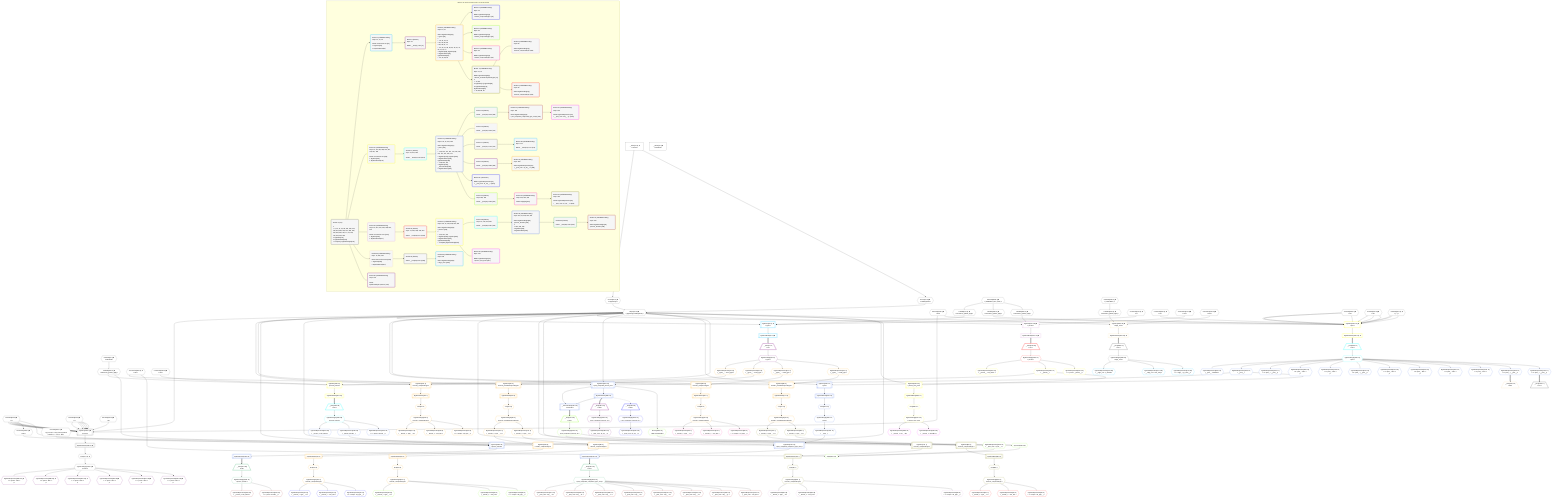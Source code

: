 %%{init: {'themeVariables': { 'fontSize': '12px'}}}%%
graph TD
    classDef path fill:#eee,stroke:#000,color:#000
    classDef plan fill:#fff,stroke-width:1px,color:#000
    classDef itemplan fill:#fff,stroke-width:2px,color:#000
    classDef unbatchedplan fill:#dff,stroke-width:1px,color:#000
    classDef sideeffectplan fill:#fcc,stroke-width:2px,color:#000
    classDef bucket fill:#f6f6f6,color:#000,stroke-width:2px,text-align:left


    %% plan dependencies
    PgSelect275[["PgSelect[275∈0] ➊<br />ᐸpersonᐳ"]]:::plan
    Object12{{"Object[12∈0] ➊<br />ᐸ{pgSettings,withPgClient}ᐳ"}}:::plan
    Constant320{{"Constant[320∈0] ➊<br />ᐸ1ᐳ"}}:::plan
    Constant323{{"Constant[323∈0] ➊<br />ᐸ7ᐳ"}}:::plan
    Constant318{{"Constant[318∈0] ➊<br />ᐸ8ᐳ"}}:::plan
    Constant125{{"Constant[125∈0] ➊<br />ᐸnullᐳ"}}:::plan
    Object12 & Constant320 & Constant320 & Constant323 & Constant320 & Constant318 & Constant323 & Constant320 & Constant323 & Constant320 & Constant323 & Constant320 & Constant125 & Constant323 & Constant320 & Constant323 --> PgSelect275
    Access10{{"Access[10∈0] ➊<br />ᐸ2.pgSettingsᐳ"}}:::plan
    Access11{{"Access[11∈0] ➊<br />ᐸ2.withPgClientᐳ"}}:::plan
    Access10 & Access11 --> Object12
    __Value2["__Value[2∈0] ➊<br />ᐸcontextᐳ"]:::plan
    __Value2 --> Access10
    __Value2 --> Access11
    Lambda14{{"Lambda[14∈0] ➊<br />ᐸextractList_grafast_applyᐳ"}}:::plan
    Constant325{{"Constant[325∈0] ➊<br />ᐸ[ 'PRIMARY_KEY_ASC' ]ᐳ"}}:::plan
    Constant325 --> Lambda14
    Lambda100{{"Lambda[100∈0] ➊<br />ᐸextractList_grafast_applyᐳ"}}:::plan
    Constant325 --> Lambda100
    Lambda215{{"Lambda[215∈0] ➊<br />ᐸextractList_grafast_applyᐳ"}}:::plan
    Constant325 --> Lambda215
    Lambda229{{"Lambda[229∈0] ➊<br />ᐸextractList_grafast_applyᐳ"}}:::plan
    Constant6{{"Constant[6∈0] ➊<br />ᐸundefinedᐳ"}}:::plan
    Constant6 --> Lambda229
    Connection243{{"Connection[243∈0] ➊<br />ᐸ239ᐳ"}}:::plan
    Constant320 --> Connection243
    Lambda265{{"Lambda[265∈0] ➊<br />ᐸextractList_grafast_applyᐳ"}}:::plan
    Constant326{{"Constant[326∈0] ➊<br />ᐸ[ 'NATURAL' ]ᐳ"}}:::plan
    Constant326 --> Lambda265
    First277{{"First[277∈0] ➊"}}:::plan
    PgSelectRows278[["PgSelectRows[278∈0] ➊"]]:::plan
    PgSelectRows278 --> First277
    PgSelect275 --> PgSelectRows278
    PgSelectSingle279{{"PgSelectSingle[279∈0] ➊<br />ᐸpersonᐳ"}}:::plan
    First277 --> PgSelectSingle279
    __Value4["__Value[4∈0] ➊<br />ᐸrootValueᐳ"]:::plan
    Connection13{{"Connection[13∈0] ➊<br />ᐸ9ᐳ"}}:::plan
    Connection99{{"Connection[99∈0] ➊<br />ᐸ97ᐳ"}}:::plan
    Connection183{{"Connection[183∈0] ➊<br />ᐸ181ᐳ"}}:::plan
    Connection214{{"Connection[214∈0] ➊<br />ᐸ212ᐳ"}}:::plan
    Connection228{{"Connection[228∈0] ➊<br />ᐸ224ᐳ"}}:::plan
    Connection264{{"Connection[264∈0] ➊<br />ᐸ262ᐳ"}}:::plan
    Constant309{{"Constant[309∈0] ➊<br />ᐸ15ᐳ"}}:::plan
    Constant310{{"Constant[310∈0] ➊<br />ᐸ20ᐳ"}}:::plan
    Constant311{{"Constant[311∈0] ➊<br />ᐸ'[...]'ᐳ"}}:::plan
    Constant327{{"Constant[327∈0] ➊<br />ᐸ§{ a: 419, b: 'easy cheesy baked potatoes', c: 'red', e: 'BAᐳ"}}:::plan
    PgSelect15[["PgSelect[15∈1] ➊<br />ᐸtypesᐳ"]]:::plan
    Object12 & Lambda14 & Connection13 --> PgSelect15
    PgSelectRows16[["PgSelectRows[16∈1] ➊"]]:::plan
    PgSelect15 --> PgSelectRows16
    __Item17[/"__Item[17∈2]<br />ᐸ16ᐳ"\]:::itemplan
    PgSelectRows16 ==> __Item17
    PgSelectSingle18{{"PgSelectSingle[18∈2]<br />ᐸtypesᐳ"}}:::plan
    __Item17 --> PgSelectSingle18
    PgSelect20[["PgSelect[20∈3]<br />ᐸfrmcdc_compoundTypeᐳ"]]:::plan
    PgClassExpression19{{"PgClassExpression[19∈3]<br />ᐸ__types__....ound_type”ᐳ"}}:::plan
    Object12 & PgClassExpression19 --> PgSelect20
    PgSelect32[["PgSelect[32∈3]<br />ᐸfrmcdc_nestedCompoundTypeᐳ"]]:::plan
    PgClassExpression31{{"PgClassExpression[31∈3]<br />ᐸ__types__....ound_type”ᐳ"}}:::plan
    Object12 & PgClassExpression31 --> PgSelect32
    PgSelect38[["PgSelect[38∈3]<br />ᐸfrmcdc_compoundTypeᐳ"]]:::plan
    PgClassExpression37{{"PgClassExpression[37∈3]<br />ᐸ__frmcdc_n...type__.”a”ᐳ"}}:::plan
    Object12 & PgClassExpression37 --> PgSelect38
    PgSelect48[["PgSelect[48∈3]<br />ᐸfrmcdc_compoundTypeᐳ"]]:::plan
    PgClassExpression47{{"PgClassExpression[47∈3]<br />ᐸ__frmcdc_n...type__.”b”ᐳ"}}:::plan
    Object12 & PgClassExpression47 --> PgSelect48
    PgSelect58[["PgSelect[58∈3]<br />ᐸfrmcdc_compoundTypeᐳ"]]:::plan
    PgClassExpression57{{"PgClassExpression[57∈3]<br />ᐸ__types__....ound_type”ᐳ"}}:::plan
    Object12 & PgClassExpression57 --> PgSelect58
    PgSelect68[["PgSelect[68∈3]<br />ᐸfrmcdc_nestedCompoundTypeᐳ"]]:::plan
    PgClassExpression67{{"PgClassExpression[67∈3]<br />ᐸ__types__....ound_type”ᐳ"}}:::plan
    Object12 & PgClassExpression67 --> PgSelect68
    PgSelectSingle18 --> PgClassExpression19
    First24{{"First[24∈3]"}}:::plan
    PgSelectRows25[["PgSelectRows[25∈3]"]]:::plan
    PgSelectRows25 --> First24
    PgSelect20 --> PgSelectRows25
    PgSelectSingle26{{"PgSelectSingle[26∈3]<br />ᐸfrmcdc_compoundTypeᐳ"}}:::plan
    First24 --> PgSelectSingle26
    PgClassExpression27{{"PgClassExpression[27∈3]<br />ᐸ__frmcdc_c...type__.”a”ᐳ"}}:::plan
    PgSelectSingle26 --> PgClassExpression27
    PgClassExpression28{{"PgClassExpression[28∈3]<br />ᐸ__frmcdc_c....”foo_bar”ᐳ"}}:::plan
    PgSelectSingle26 --> PgClassExpression28
    PgClassExpression30{{"PgClassExpression[30∈3]<br />ᐸ”c”.”compo...nd_type__)ᐳ"}}:::plan
    PgSelectSingle26 --> PgClassExpression30
    PgSelectSingle18 --> PgClassExpression31
    First34{{"First[34∈3]"}}:::plan
    PgSelectRows35[["PgSelectRows[35∈3]"]]:::plan
    PgSelectRows35 --> First34
    PgSelect32 --> PgSelectRows35
    PgSelectSingle36{{"PgSelectSingle[36∈3]<br />ᐸfrmcdc_nestedCompoundTypeᐳ"}}:::plan
    First34 --> PgSelectSingle36
    PgSelectSingle36 --> PgClassExpression37
    First40{{"First[40∈3]"}}:::plan
    PgSelectRows41[["PgSelectRows[41∈3]"]]:::plan
    PgSelectRows41 --> First40
    PgSelect38 --> PgSelectRows41
    PgSelectSingle42{{"PgSelectSingle[42∈3]<br />ᐸfrmcdc_compoundTypeᐳ"}}:::plan
    First40 --> PgSelectSingle42
    PgSelectSingle36 --> PgClassExpression47
    First50{{"First[50∈3]"}}:::plan
    PgSelectRows51[["PgSelectRows[51∈3]"]]:::plan
    PgSelectRows51 --> First50
    PgSelect48 --> PgSelectRows51
    PgSelectSingle52{{"PgSelectSingle[52∈3]<br />ᐸfrmcdc_compoundTypeᐳ"}}:::plan
    First50 --> PgSelectSingle52
    PgSelectSingle18 --> PgClassExpression57
    First60{{"First[60∈3]"}}:::plan
    PgSelectRows61[["PgSelectRows[61∈3]"]]:::plan
    PgSelectRows61 --> First60
    PgSelect58 --> PgSelectRows61
    PgSelectSingle62{{"PgSelectSingle[62∈3]<br />ᐸfrmcdc_compoundTypeᐳ"}}:::plan
    First60 --> PgSelectSingle62
    PgSelectSingle18 --> PgClassExpression67
    First70{{"First[70∈3]"}}:::plan
    PgSelectRows71[["PgSelectRows[71∈3]"]]:::plan
    PgSelectRows71 --> First70
    PgSelect68 --> PgSelectRows71
    PgSelectSingle72{{"PgSelectSingle[72∈3]<br />ᐸfrmcdc_nestedCompoundTypeᐳ"}}:::plan
    First70 --> PgSelectSingle72
    PgClassExpression43{{"PgClassExpression[43∈4]<br />ᐸ__frmcdc_c...type__.”a”ᐳ"}}:::plan
    PgSelectSingle42 --> PgClassExpression43
    PgClassExpression44{{"PgClassExpression[44∈4]<br />ᐸ__frmcdc_c....”foo_bar”ᐳ"}}:::plan
    PgSelectSingle42 --> PgClassExpression44
    PgClassExpression46{{"PgClassExpression[46∈4]<br />ᐸ”c”.”compo...nd_type__)ᐳ"}}:::plan
    PgSelectSingle42 --> PgClassExpression46
    PgClassExpression53{{"PgClassExpression[53∈5]<br />ᐸ__frmcdc_c...type__.”a”ᐳ"}}:::plan
    PgSelectSingle52 --> PgClassExpression53
    PgClassExpression54{{"PgClassExpression[54∈5]<br />ᐸ__frmcdc_c....”foo_bar”ᐳ"}}:::plan
    PgSelectSingle52 --> PgClassExpression54
    PgClassExpression56{{"PgClassExpression[56∈5]<br />ᐸ”c”.”compo...nd_type__)ᐳ"}}:::plan
    PgSelectSingle52 --> PgClassExpression56
    PgClassExpression63{{"PgClassExpression[63∈6]<br />ᐸ__frmcdc_c...type__.”a”ᐳ"}}:::plan
    PgSelectSingle62 --> PgClassExpression63
    PgClassExpression64{{"PgClassExpression[64∈6]<br />ᐸ__frmcdc_c....”foo_bar”ᐳ"}}:::plan
    PgSelectSingle62 --> PgClassExpression64
    PgClassExpression66{{"PgClassExpression[66∈6]<br />ᐸ”c”.”compo...nd_type__)ᐳ"}}:::plan
    PgSelectSingle62 --> PgClassExpression66
    PgSelect74[["PgSelect[74∈7]<br />ᐸfrmcdc_compoundTypeᐳ"]]:::plan
    PgClassExpression73{{"PgClassExpression[73∈7]<br />ᐸ__frmcdc_n...type__.”a”ᐳ"}}:::plan
    Object12 & PgClassExpression73 --> PgSelect74
    PgSelect86[["PgSelect[86∈7]<br />ᐸfrmcdc_compoundTypeᐳ"]]:::plan
    PgClassExpression85{{"PgClassExpression[85∈7]<br />ᐸ__frmcdc_n...type__.”b”ᐳ"}}:::plan
    Object12 & PgClassExpression85 --> PgSelect86
    PgSelectSingle72 --> PgClassExpression73
    First78{{"First[78∈7]"}}:::plan
    PgSelectRows79[["PgSelectRows[79∈7]"]]:::plan
    PgSelectRows79 --> First78
    PgSelect74 --> PgSelectRows79
    PgSelectSingle80{{"PgSelectSingle[80∈7]<br />ᐸfrmcdc_compoundTypeᐳ"}}:::plan
    First78 --> PgSelectSingle80
    PgSelectSingle72 --> PgClassExpression85
    First88{{"First[88∈7]"}}:::plan
    PgSelectRows89[["PgSelectRows[89∈7]"]]:::plan
    PgSelectRows89 --> First88
    PgSelect86 --> PgSelectRows89
    PgSelectSingle90{{"PgSelectSingle[90∈7]<br />ᐸfrmcdc_compoundTypeᐳ"}}:::plan
    First88 --> PgSelectSingle90
    PgClassExpression81{{"PgClassExpression[81∈8]<br />ᐸ__frmcdc_c...type__.”a”ᐳ"}}:::plan
    PgSelectSingle80 --> PgClassExpression81
    PgClassExpression82{{"PgClassExpression[82∈8]<br />ᐸ__frmcdc_c....”foo_bar”ᐳ"}}:::plan
    PgSelectSingle80 --> PgClassExpression82
    PgClassExpression84{{"PgClassExpression[84∈8]<br />ᐸ”c”.”compo...nd_type__)ᐳ"}}:::plan
    PgSelectSingle80 --> PgClassExpression84
    PgClassExpression91{{"PgClassExpression[91∈9]<br />ᐸ__frmcdc_c...type__.”a”ᐳ"}}:::plan
    PgSelectSingle90 --> PgClassExpression91
    PgClassExpression92{{"PgClassExpression[92∈9]<br />ᐸ__frmcdc_c....”foo_bar”ᐳ"}}:::plan
    PgSelectSingle90 --> PgClassExpression92
    PgClassExpression94{{"PgClassExpression[94∈9]<br />ᐸ”c”.”compo...nd_type__)ᐳ"}}:::plan
    PgSelectSingle90 --> PgClassExpression94
    PgSelect101[["PgSelect[101∈10] ➊<br />ᐸpostᐳ"]]:::plan
    Object12 & Lambda100 & Connection99 & Constant309 & Constant310 & Constant311 & Constant309 & Constant310 & Constant311 & Constant309 & Constant125 & Constant310 & Constant311 --> PgSelect101
    PgSelectRows102[["PgSelectRows[102∈10] ➊"]]:::plan
    PgSelect101 --> PgSelectRows102
    __Item103[/"__Item[103∈11]<br />ᐸ102ᐳ"\]:::itemplan
    PgSelectRows102 ==> __Item103
    PgSelectSingle104{{"PgSelectSingle[104∈11]<br />ᐸpostᐳ"}}:::plan
    __Item103 --> PgSelectSingle104
    PgSelect152[["PgSelect[152∈12]<br />ᐸpost_computed_compound_type_arrayᐳ"]]:::plan
    PgClassExpression151{{"PgClassExpression[151∈12]<br />ᐸ__post__ᐳ"}}:::plan
    Object12 & PgClassExpression151 & Constant327 --> PgSelect152
    PgSelect184[["PgSelect[184∈12]<br />ᐸpost_computed_interval_setᐳ"]]:::plan
    PgClassExpression106{{"PgClassExpression[106∈12]<br />ᐸ__post__ᐳ"}}:::plan
    Object12 & PgClassExpression106 & Connection183 --> PgSelect184
    PgSelect144[["PgSelect[144∈12]<br />ᐸpostᐳ"]]:::plan
    Object12 & PgClassExpression106 --> PgSelect144
    __ListTransform196[["__ListTransform[196∈12]<br />ᐸeach:195ᐳ"]]:::plan
    PgSelectRows185[["PgSelectRows[185∈12]"]]:::plan
    PgSelectRows185 & PgSelect184 --> __ListTransform196
    PgClassExpression105{{"PgClassExpression[105∈12]<br />ᐸ__post__.”headline”ᐳ"}}:::plan
    PgSelectSingle104 --> PgClassExpression105
    PgSelectSingle104 --> PgClassExpression106
    PgClassExpression107{{"PgClassExpression[107∈12]<br />ᐸ”a”.”post_...(__post__)ᐳ"}}:::plan
    PgSelectSingle104 --> PgClassExpression107
    PgClassExpression110{{"PgClassExpression[110∈12]<br />ᐸ”a”.”post_...lder! */<br />)ᐳ"}}:::plan
    PgSelectSingle104 --> PgClassExpression110
    PgClassExpression114{{"PgClassExpression[114∈12]<br />ᐸ”a”.”post_...lder! */<br />)ᐳ"}}:::plan
    PgSelectSingle104 --> PgClassExpression114
    PgClassExpression116{{"PgClassExpression[116∈12]<br />ᐸ”a”.”post_...(__post__)ᐳ"}}:::plan
    PgSelectSingle104 --> PgClassExpression116
    PgClassExpression119{{"PgClassExpression[119∈12]<br />ᐸ”a”.”post_...lder! */<br />)ᐳ"}}:::plan
    PgSelectSingle104 --> PgClassExpression119
    PgClassExpression123{{"PgClassExpression[123∈12]<br />ᐸ”a”.”post_...lder! */<br />)ᐳ"}}:::plan
    PgSelectSingle104 --> PgClassExpression123
    PgClassExpression127{{"PgClassExpression[127∈12]<br />ᐸ”a”.”post_...lder! */<br />)ᐳ"}}:::plan
    PgSelectSingle104 --> PgClassExpression127
    PgClassExpression131{{"PgClassExpression[131∈12]<br />ᐸ”a”.”post_...lder! */<br />)ᐳ"}}:::plan
    PgSelectSingle104 --> PgClassExpression131
    First148{{"First[148∈12]"}}:::plan
    PgSelectRows149[["PgSelectRows[149∈12]"]]:::plan
    PgSelectRows149 --> First148
    PgSelect144 --> PgSelectRows149
    PgSelectSingle150{{"PgSelectSingle[150∈12]<br />ᐸpostᐳ"}}:::plan
    First148 --> PgSelectSingle150
    PgSelectSingle150 --> PgClassExpression151
    PgSelectRows154[["PgSelectRows[154∈12]"]]:::plan
    PgSelect152 --> PgSelectRows154
    PgClassExpression169{{"PgClassExpression[169∈12]<br />ᐸ”a”.”post_...(__post__)ᐳ"}}:::plan
    PgSelectSingle104 --> PgClassExpression169
    PgClassExpression172{{"PgClassExpression[172∈12]<br />ᐸ”a”.”post_...(__post__)ᐳ"}}:::plan
    PgSelectSingle104 --> PgClassExpression172
    PgSelect184 --> PgSelectRows185
    __Item155[/"__Item[155∈13]<br />ᐸ154ᐳ"\]:::itemplan
    PgSelectRows154 ==> __Item155
    PgSelectSingle156{{"PgSelectSingle[156∈13]<br />ᐸpost_computed_compound_type_arrayᐳ"}}:::plan
    __Item155 --> PgSelectSingle156
    PgClassExpression157{{"PgClassExpression[157∈14]<br />ᐸ__post_com...rray__.”a”ᐳ"}}:::plan
    PgSelectSingle156 --> PgClassExpression157
    PgClassExpression158{{"PgClassExpression[158∈14]<br />ᐸ__post_com...rray__.”b”ᐳ"}}:::plan
    PgSelectSingle156 --> PgClassExpression158
    PgClassExpression159{{"PgClassExpression[159∈14]<br />ᐸ__post_com...rray__.”c”ᐳ"}}:::plan
    PgSelectSingle156 --> PgClassExpression159
    PgClassExpression160{{"PgClassExpression[160∈14]<br />ᐸ__post_com...rray__.”d”ᐳ"}}:::plan
    PgSelectSingle156 --> PgClassExpression160
    PgClassExpression161{{"PgClassExpression[161∈14]<br />ᐸ__post_com...rray__.”e”ᐳ"}}:::plan
    PgSelectSingle156 --> PgClassExpression161
    PgClassExpression162{{"PgClassExpression[162∈14]<br />ᐸ__post_com...rray__.”f”ᐳ"}}:::plan
    PgSelectSingle156 --> PgClassExpression162
    PgClassExpression163{{"PgClassExpression[163∈14]<br />ᐸ__post_com...rray__.”g”ᐳ"}}:::plan
    PgSelectSingle156 --> PgClassExpression163
    PgClassExpression167{{"PgClassExpression[167∈14]<br />ᐸ__post_com....”foo_bar”ᐳ"}}:::plan
    PgSelectSingle156 --> PgClassExpression167
    __Item170[/"__Item[170∈16]<br />ᐸ169ᐳ"\]:::itemplan
    PgClassExpression169 ==> __Item170
    __Item173[/"__Item[173∈17]<br />ᐸ172ᐳ"\]:::itemplan
    PgClassExpression172 ==> __Item173
    __Item186[/"__Item[186∈19]<br />ᐸ185ᐳ"\]:::itemplan
    PgSelectRows185 ==> __Item186
    PgSelectSingle187{{"PgSelectSingle[187∈19]<br />ᐸpost_computed_interval_setᐳ"}}:::plan
    __Item186 --> PgSelectSingle187
    PgClassExpression188{{"PgClassExpression[188∈19]<br />ᐸ__post_com...al_set__.vᐳ"}}:::plan
    PgSelectSingle187 --> PgClassExpression188
    __Item198[/"__Item[198∈21]<br />ᐸ185ᐳ"\]:::itemplan
    PgSelectRows185 -.-> __Item198
    PgSelectSingle199{{"PgSelectSingle[199∈21]<br />ᐸpost_computed_interval_setᐳ"}}:::plan
    __Item198 --> PgSelectSingle199
    PgClassExpression200{{"PgClassExpression[200∈21]<br />ᐸ__post_com...al_set__.vᐳ"}}:::plan
    PgSelectSingle199 --> PgClassExpression200
    Edge204{{"Edge[204∈22]"}}:::plan
    PgClassExpression203{{"PgClassExpression[203∈22]<br />ᐸ__post_com...al_set__.vᐳ"}}:::plan
    PgCursor206{{"PgCursor[206∈22]"}}:::plan
    PgClassExpression203 & PgCursor206 & Connection183 --> Edge204
    PgSelectSingle202{{"PgSelectSingle[202∈22]<br />ᐸpost_computed_interval_setᐳ"}}:::plan
    Access205{{"Access[205∈22]<br />ᐸ184.cursorDetailsᐳ"}}:::plan
    PgSelectSingle202 & Access205 --> PgCursor206
    __Item201[/"__Item[201∈22]<br />ᐸ196ᐳ"\]:::itemplan
    __ListTransform196 ==> __Item201
    __Item201 --> PgSelectSingle202
    PgSelectSingle202 --> PgClassExpression203
    PgSelect184 --> Access205
    PgSelect216[["PgSelect[216∈25] ➊<br />ᐸpersonᐳ"]]:::plan
    Object12 & Lambda215 & Connection214 --> PgSelect216
    PgSelectRows217[["PgSelectRows[217∈25] ➊"]]:::plan
    PgSelect216 --> PgSelectRows217
    __Item218[/"__Item[218∈26]<br />ᐸ217ᐳ"\]:::itemplan
    PgSelectRows217 ==> __Item218
    PgSelectSingle219{{"PgSelectSingle[219∈26]<br />ᐸpersonᐳ"}}:::plan
    __Item218 --> PgSelectSingle219
    PgSelect230[["PgSelect[230∈27]<br />ᐸperson_friendsᐳ"]]:::plan
    PgClassExpression221{{"PgClassExpression[221∈27]<br />ᐸ__person__ᐳ"}}:::plan
    Object12 & PgClassExpression221 & Lambda229 & Connection228 --> PgSelect230
    PgSelect253[["PgSelect[253∈27]<br />ᐸperson_first_postᐳ"]]:::plan
    Object12 & PgClassExpression221 --> PgSelect253
    PgClassExpression220{{"PgClassExpression[220∈27]<br />ᐸ__person__...full_name”ᐳ"}}:::plan
    PgSelectSingle219 --> PgClassExpression220
    PgSelectSingle219 --> PgClassExpression221
    PgClassExpression222{{"PgClassExpression[222∈27]<br />ᐸ”c”.”perso..._person__)ᐳ"}}:::plan
    PgSelectSingle219 --> PgClassExpression222
    PgSelectRows231[["PgSelectRows[231∈27]"]]:::plan
    PgSelect230 --> PgSelectRows231
    First255{{"First[255∈27]"}}:::plan
    PgSelectRows256[["PgSelectRows[256∈27]"]]:::plan
    PgSelectRows256 --> First255
    PgSelect253 --> PgSelectRows256
    PgSelectSingle257{{"PgSelectSingle[257∈27]<br />ᐸperson_first_postᐳ"}}:::plan
    First255 --> PgSelectSingle257
    __Item232[/"__Item[232∈28]<br />ᐸ231ᐳ"\]:::itemplan
    PgSelectRows231 ==> __Item232
    PgSelectSingle233{{"PgSelectSingle[233∈28]<br />ᐸperson_friendsᐳ"}}:::plan
    __Item232 --> PgSelectSingle233
    PgSelect245[["PgSelect[245∈29]<br />ᐸperson_friendsᐳ"]]:::plan
    PgClassExpression235{{"PgClassExpression[235∈29]<br />ᐸ__person_friends__ᐳ"}}:::plan
    Object12 & PgClassExpression235 & Lambda229 & Connection243 & Constant320 --> PgSelect245
    PgClassExpression234{{"PgClassExpression[234∈29]<br />ᐸ__person_f...full_name”ᐳ"}}:::plan
    PgSelectSingle233 --> PgClassExpression234
    PgSelectSingle233 --> PgClassExpression235
    PgClassExpression236{{"PgClassExpression[236∈29]<br />ᐸ”c”.”perso...friends__)ᐳ"}}:::plan
    PgSelectSingle233 --> PgClassExpression236
    PgSelectRows246[["PgSelectRows[246∈29]"]]:::plan
    PgSelect245 --> PgSelectRows246
    __Item247[/"__Item[247∈30]<br />ᐸ246ᐳ"\]:::itemplan
    PgSelectRows246 ==> __Item247
    PgSelectSingle248{{"PgSelectSingle[248∈30]<br />ᐸperson_friendsᐳ"}}:::plan
    __Item247 --> PgSelectSingle248
    PgClassExpression249{{"PgClassExpression[249∈31]<br />ᐸ__person_f...full_name”ᐳ"}}:::plan
    PgSelectSingle248 --> PgClassExpression249
    PgClassExpression251{{"PgClassExpression[251∈31]<br />ᐸ”c”.”perso...friends__)ᐳ"}}:::plan
    PgSelectSingle248 --> PgClassExpression251
    PgClassExpression258{{"PgClassExpression[258∈32]<br />ᐸ__person_f...ost__.”id”ᐳ"}}:::plan
    PgSelectSingle257 --> PgClassExpression258
    PgClassExpression259{{"PgClassExpression[259∈32]<br />ᐸ__person_f...”headline”ᐳ"}}:::plan
    PgSelectSingle257 --> PgClassExpression259
    PgSelect266[["PgSelect[266∈33] ➊<br />ᐸedge_caseᐳ"]]:::plan
    Object12 & Lambda265 & Connection264 --> PgSelect266
    PgSelectRows267[["PgSelectRows[267∈33] ➊"]]:::plan
    PgSelect266 --> PgSelectRows267
    __Item268[/"__Item[268∈34]<br />ᐸ267ᐳ"\]:::itemplan
    PgSelectRows267 ==> __Item268
    PgSelectSingle269{{"PgSelectSingle[269∈34]<br />ᐸedge_caseᐳ"}}:::plan
    __Item268 --> PgSelectSingle269
    PgClassExpression270{{"PgClassExpression[270∈35]<br />ᐸ__edge_cas...s_default”ᐳ"}}:::plan
    PgSelectSingle269 --> PgClassExpression270
    PgClassExpression271{{"PgClassExpression[271∈35]<br />ᐸ__edge_cas...cast_easy”ᐳ"}}:::plan
    PgSelectSingle269 --> PgClassExpression271
    PgClassExpression273{{"PgClassExpression[273∈35]<br />ᐸ”c”.”edge_...ge_case__)ᐳ"}}:::plan
    PgSelectSingle269 --> PgClassExpression273
    PgClassExpression283{{"PgClassExpression[283∈36] ➊<br />ᐸ”c”.”perso...lder! */<br />)ᐳ"}}:::plan
    PgSelectSingle279 --> PgClassExpression283
    PgClassExpression288{{"PgClassExpression[288∈36] ➊<br />ᐸ”c”.”perso...lder! */<br />)ᐳ"}}:::plan
    PgSelectSingle279 --> PgClassExpression288
    PgClassExpression292{{"PgClassExpression[292∈36] ➊<br />ᐸ”c”.”perso...lder! */<br />)ᐳ"}}:::plan
    PgSelectSingle279 --> PgClassExpression292
    PgClassExpression296{{"PgClassExpression[296∈36] ➊<br />ᐸ”c”.”perso...lder! */<br />)ᐳ"}}:::plan
    PgSelectSingle279 --> PgClassExpression296
    PgClassExpression301{{"PgClassExpression[301∈36] ➊<br />ᐸ”c”.”perso...lder! */<br />)ᐳ"}}:::plan
    PgSelectSingle279 --> PgClassExpression301
    PgClassExpression305{{"PgClassExpression[305∈36] ➊<br />ᐸ”c”.”perso...lder! */<br />)ᐳ"}}:::plan
    PgSelectSingle279 --> PgClassExpression305

    %% define steps

    subgraph "Buckets for queries/v4/procedure-computed-fields"
    Bucket0("Bucket 0 (root)<br /><br />1: <br />ᐳ: 6, 10, 11, 13, 99, 125, 183, 214, 228, 264, 309, 310, 311, 318, 320, 323, 325, 326, 327, 12, 14, 100, 215, 229, 243, 265<br />2: PgSelect[275]<br />3: PgSelectRows[278]<br />ᐳ: First[277], PgSelectSingle[279]"):::bucket
    classDef bucket0 stroke:#696969
    class Bucket0,__Value2,__Value4,Constant6,Access10,Access11,Object12,Connection13,Lambda14,Connection99,Lambda100,Constant125,Connection183,Connection214,Lambda215,Connection228,Lambda229,Connection243,Connection264,Lambda265,PgSelect275,First277,PgSelectRows278,PgSelectSingle279,Constant309,Constant310,Constant311,Constant318,Constant320,Constant323,Constant325,Constant326,Constant327 bucket0
    Bucket1("Bucket 1 (nullableBoundary)<br />Deps: 12, 14, 13<br /><br />ROOT Connectionᐸ9ᐳ[13]<br />1: PgSelect[15]<br />2: PgSelectRows[16]"):::bucket
    classDef bucket1 stroke:#00bfff
    class Bucket1,PgSelect15,PgSelectRows16 bucket1
    Bucket2("Bucket 2 (listItem)<br />Deps: 12<br /><br />ROOT __Item{2}ᐸ16ᐳ[17]"):::bucket
    classDef bucket2 stroke:#7f007f
    class Bucket2,__Item17,PgSelectSingle18 bucket2
    Bucket3("Bucket 3 (nullableBoundary)<br />Deps: 18, 12<br /><br />ROOT PgSelectSingle{2}ᐸtypesᐳ[18]<br />1: <br />ᐳ: 19, 31, 57, 67<br />2: 20, 32, 58, 68<br />3: 25, 35, 61, 71<br />ᐳ: 24, 26, 27, 28, 30, 34, 36, 37, 47, 60, 62, 70, 72<br />4: PgSelect[38], PgSelect[48]<br />5: PgSelectRows[41], PgSelectRows[51]<br />ᐳ: 40, 42, 50, 52"):::bucket
    classDef bucket3 stroke:#ffa500
    class Bucket3,PgClassExpression19,PgSelect20,First24,PgSelectRows25,PgSelectSingle26,PgClassExpression27,PgClassExpression28,PgClassExpression30,PgClassExpression31,PgSelect32,First34,PgSelectRows35,PgSelectSingle36,PgClassExpression37,PgSelect38,First40,PgSelectRows41,PgSelectSingle42,PgClassExpression47,PgSelect48,First50,PgSelectRows51,PgSelectSingle52,PgClassExpression57,PgSelect58,First60,PgSelectRows61,PgSelectSingle62,PgClassExpression67,PgSelect68,First70,PgSelectRows71,PgSelectSingle72 bucket3
    Bucket4("Bucket 4 (nullableBoundary)<br />Deps: 42<br /><br />ROOT PgSelectSingle{3}ᐸfrmcdc_compoundTypeᐳ[42]"):::bucket
    classDef bucket4 stroke:#0000ff
    class Bucket4,PgClassExpression43,PgClassExpression44,PgClassExpression46 bucket4
    Bucket5("Bucket 5 (nullableBoundary)<br />Deps: 52<br /><br />ROOT PgSelectSingle{3}ᐸfrmcdc_compoundTypeᐳ[52]"):::bucket
    classDef bucket5 stroke:#7fff00
    class Bucket5,PgClassExpression53,PgClassExpression54,PgClassExpression56 bucket5
    Bucket6("Bucket 6 (nullableBoundary)<br />Deps: 62<br /><br />ROOT PgSelectSingle{3}ᐸfrmcdc_compoundTypeᐳ[62]"):::bucket
    classDef bucket6 stroke:#ff1493
    class Bucket6,PgClassExpression63,PgClassExpression64,PgClassExpression66 bucket6
    Bucket7("Bucket 7 (nullableBoundary)<br />Deps: 72, 12<br /><br />ROOT PgSelectSingle{3}ᐸfrmcdc_nestedCompoundTypeᐳ[72]<br />1: <br />ᐳ: 73, 85<br />2: PgSelect[74], PgSelect[86]<br />3: PgSelectRows[79], PgSelectRows[89]<br />ᐳ: 78, 80, 88, 90"):::bucket
    classDef bucket7 stroke:#808000
    class Bucket7,PgClassExpression73,PgSelect74,First78,PgSelectRows79,PgSelectSingle80,PgClassExpression85,PgSelect86,First88,PgSelectRows89,PgSelectSingle90 bucket7
    Bucket8("Bucket 8 (nullableBoundary)<br />Deps: 80<br /><br />ROOT PgSelectSingle{7}ᐸfrmcdc_compoundTypeᐳ[80]"):::bucket
    classDef bucket8 stroke:#dda0dd
    class Bucket8,PgClassExpression81,PgClassExpression82,PgClassExpression84 bucket8
    Bucket9("Bucket 9 (nullableBoundary)<br />Deps: 90<br /><br />ROOT PgSelectSingle{7}ᐸfrmcdc_compoundTypeᐳ[90]"):::bucket
    classDef bucket9 stroke:#ff0000
    class Bucket9,PgClassExpression91,PgClassExpression92,PgClassExpression94 bucket9
    Bucket10("Bucket 10 (nullableBoundary)<br />Deps: 12, 100, 99, 309, 310, 311, 125, 327, 183<br /><br />ROOT Connectionᐸ97ᐳ[99]<br />1: PgSelect[101]<br />2: PgSelectRows[102]"):::bucket
    classDef bucket10 stroke:#ffff00
    class Bucket10,PgSelect101,PgSelectRows102 bucket10
    Bucket11("Bucket 11 (listItem)<br />Deps: 12, 327, 183<br /><br />ROOT __Item{11}ᐸ102ᐳ[103]"):::bucket
    classDef bucket11 stroke:#00ffff
    class Bucket11,__Item103,PgSelectSingle104 bucket11
    Bucket12("Bucket 12 (nullableBoundary)<br />Deps: 104, 12, 327, 183<br /><br />ROOT PgSelectSingle{11}ᐸpostᐳ[104]<br />1: <br />ᐳ: 105, 106, 107, 110, 114, 116, 119, 123, 127, 131, 169, 172<br />2: PgSelect[144], PgSelect[184]<br />3: PgSelectRows[149], PgSelectRows[185]<br />ᐳ: 148, 150, 151<br />4: PgSelect[152], __ListTransform[196]<br />5: PgSelectRows[154]"):::bucket
    classDef bucket12 stroke:#4169e1
    class Bucket12,PgClassExpression105,PgClassExpression106,PgClassExpression107,PgClassExpression110,PgClassExpression114,PgClassExpression116,PgClassExpression119,PgClassExpression123,PgClassExpression127,PgClassExpression131,PgSelect144,First148,PgSelectRows149,PgSelectSingle150,PgClassExpression151,PgSelect152,PgSelectRows154,PgClassExpression169,PgClassExpression172,PgSelect184,PgSelectRows185,__ListTransform196 bucket12
    Bucket13("Bucket 13 (listItem)<br /><br />ROOT __Item{13}ᐸ154ᐳ[155]"):::bucket
    classDef bucket13 stroke:#3cb371
    class Bucket13,__Item155,PgSelectSingle156 bucket13
    Bucket14("Bucket 14 (nullableBoundary)<br />Deps: 156<br /><br />ROOT PgSelectSingle{13}ᐸpost_computed_compound_type_arrayᐳ[156]"):::bucket
    classDef bucket14 stroke:#a52a2a
    class Bucket14,PgClassExpression157,PgClassExpression158,PgClassExpression159,PgClassExpression160,PgClassExpression161,PgClassExpression162,PgClassExpression163,PgClassExpression167 bucket14
    Bucket15("Bucket 15 (nullableBoundary)<br />Deps: 163<br /><br />ROOT PgClassExpression{14}ᐸ__post_com...rray__.”g”ᐳ[163]"):::bucket
    classDef bucket15 stroke:#ff00ff
    class Bucket15 bucket15
    Bucket16("Bucket 16 (listItem)<br /><br />ROOT __Item{16}ᐸ169ᐳ[170]"):::bucket
    classDef bucket16 stroke:#f5deb3
    class Bucket16,__Item170 bucket16
    Bucket17("Bucket 17 (listItem)<br /><br />ROOT __Item{17}ᐸ172ᐳ[173]"):::bucket
    classDef bucket17 stroke:#696969
    class Bucket17,__Item173 bucket17
    Bucket18("Bucket 18 (nullableBoundary)<br />Deps: 173<br /><br />ROOT __Item{17}ᐸ172ᐳ[173]"):::bucket
    classDef bucket18 stroke:#00bfff
    class Bucket18 bucket18
    Bucket19("Bucket 19 (listItem)<br /><br />ROOT __Item{19}ᐸ185ᐳ[186]"):::bucket
    classDef bucket19 stroke:#7f007f
    class Bucket19,__Item186,PgSelectSingle187,PgClassExpression188 bucket19
    Bucket20("Bucket 20 (nullableBoundary)<br />Deps: 188<br /><br />ROOT PgClassExpression{19}ᐸ__post_com...al_set__.vᐳ[188]"):::bucket
    classDef bucket20 stroke:#ffa500
    class Bucket20 bucket20
    Bucket21("Bucket 21 (subroutine)<br /><br />ROOT PgClassExpression{21}ᐸ__post_com...al_set__.vᐳ[200]"):::bucket
    classDef bucket21 stroke:#0000ff
    class Bucket21,__Item198,PgSelectSingle199,PgClassExpression200 bucket21
    Bucket22("Bucket 22 (listItem)<br />Deps: 183, 184<br /><br />ROOT __Item{22}ᐸ196ᐳ[201]"):::bucket
    classDef bucket22 stroke:#7fff00
    class Bucket22,__Item201,PgSelectSingle202,PgClassExpression203,Edge204,Access205,PgCursor206 bucket22
    Bucket23("Bucket 23 (nullableBoundary)<br />Deps: 204, 203, 206<br /><br />ROOT Edge{22}[204]"):::bucket
    classDef bucket23 stroke:#ff1493
    class Bucket23 bucket23
    Bucket24("Bucket 24 (nullableBoundary)<br />Deps: 203<br /><br />ROOT PgClassExpression{22}ᐸ__post_com...al_set__.vᐳ[203]"):::bucket
    classDef bucket24 stroke:#808000
    class Bucket24 bucket24
    Bucket25("Bucket 25 (nullableBoundary)<br />Deps: 12, 215, 214, 229, 228, 243, 320<br /><br />ROOT Connectionᐸ212ᐳ[214]<br />1: PgSelect[216]<br />2: PgSelectRows[217]"):::bucket
    classDef bucket25 stroke:#dda0dd
    class Bucket25,PgSelect216,PgSelectRows217 bucket25
    Bucket26("Bucket 26 (listItem)<br />Deps: 12, 229, 228, 243, 320<br /><br />ROOT __Item{26}ᐸ217ᐳ[218]"):::bucket
    classDef bucket26 stroke:#ff0000
    class Bucket26,__Item218,PgSelectSingle219 bucket26
    Bucket27("Bucket 27 (nullableBoundary)<br />Deps: 219, 12, 229, 228, 243, 320<br /><br />ROOT PgSelectSingle{26}ᐸpersonᐳ[219]<br />1: <br />ᐳ: 220, 221, 222<br />2: PgSelect[230], PgSelect[253]<br />3: PgSelectRows[231], PgSelectRows[256]<br />ᐳ: First[255], PgSelectSingle[257]"):::bucket
    classDef bucket27 stroke:#ffff00
    class Bucket27,PgClassExpression220,PgClassExpression221,PgClassExpression222,PgSelect230,PgSelectRows231,PgSelect253,First255,PgSelectRows256,PgSelectSingle257 bucket27
    Bucket28("Bucket 28 (listItem)<br />Deps: 12, 229, 243, 320<br /><br />ROOT __Item{28}ᐸ231ᐳ[232]"):::bucket
    classDef bucket28 stroke:#00ffff
    class Bucket28,__Item232,PgSelectSingle233 bucket28
    Bucket29("Bucket 29 (nullableBoundary)<br />Deps: 233, 12, 229, 243, 320<br /><br />ROOT PgSelectSingle{28}ᐸperson_friendsᐳ[233]<br />1: <br />ᐳ: 234, 235, 236<br />2: PgSelect[245]<br />3: PgSelectRows[246]"):::bucket
    classDef bucket29 stroke:#4169e1
    class Bucket29,PgClassExpression234,PgClassExpression235,PgClassExpression236,PgSelect245,PgSelectRows246 bucket29
    Bucket30("Bucket 30 (listItem)<br /><br />ROOT __Item{30}ᐸ246ᐳ[247]"):::bucket
    classDef bucket30 stroke:#3cb371
    class Bucket30,__Item247,PgSelectSingle248 bucket30
    Bucket31("Bucket 31 (nullableBoundary)<br />Deps: 248<br /><br />ROOT PgSelectSingle{30}ᐸperson_friendsᐳ[248]"):::bucket
    classDef bucket31 stroke:#a52a2a
    class Bucket31,PgClassExpression249,PgClassExpression251 bucket31
    Bucket32("Bucket 32 (nullableBoundary)<br />Deps: 257<br /><br />ROOT PgSelectSingle{27}ᐸperson_first_postᐳ[257]"):::bucket
    classDef bucket32 stroke:#ff00ff
    class Bucket32,PgClassExpression258,PgClassExpression259 bucket32
    Bucket33("Bucket 33 (nullableBoundary)<br />Deps: 12, 265, 264<br /><br />ROOT Connectionᐸ262ᐳ[264]<br />1: PgSelect[266]<br />2: PgSelectRows[267]"):::bucket
    classDef bucket33 stroke:#f5deb3
    class Bucket33,PgSelect266,PgSelectRows267 bucket33
    Bucket34("Bucket 34 (listItem)<br /><br />ROOT __Item{34}ᐸ267ᐳ[268]"):::bucket
    classDef bucket34 stroke:#696969
    class Bucket34,__Item268,PgSelectSingle269 bucket34
    Bucket35("Bucket 35 (nullableBoundary)<br />Deps: 269<br /><br />ROOT PgSelectSingle{34}ᐸedge_caseᐳ[269]"):::bucket
    classDef bucket35 stroke:#00bfff
    class Bucket35,PgClassExpression270,PgClassExpression271,PgClassExpression273 bucket35
    Bucket36("Bucket 36 (nullableBoundary)<br />Deps: 279<br /><br />ROOT PgSelectSingleᐸpersonᐳ[279]"):::bucket
    classDef bucket36 stroke:#7f007f
    class Bucket36,PgClassExpression283,PgClassExpression288,PgClassExpression292,PgClassExpression296,PgClassExpression301,PgClassExpression305 bucket36
    Bucket0 --> Bucket1 & Bucket10 & Bucket25 & Bucket33 & Bucket36
    Bucket1 --> Bucket2
    Bucket2 --> Bucket3
    Bucket3 --> Bucket4 & Bucket5 & Bucket6 & Bucket7
    Bucket7 --> Bucket8 & Bucket9
    Bucket10 --> Bucket11
    Bucket11 --> Bucket12
    Bucket12 --> Bucket13 & Bucket16 & Bucket17 & Bucket19 & Bucket21 & Bucket22
    Bucket13 --> Bucket14
    Bucket14 --> Bucket15
    Bucket17 --> Bucket18
    Bucket19 --> Bucket20
    Bucket22 --> Bucket23
    Bucket23 --> Bucket24
    Bucket25 --> Bucket26
    Bucket26 --> Bucket27
    Bucket27 --> Bucket28 & Bucket32
    Bucket28 --> Bucket29
    Bucket29 --> Bucket30
    Bucket30 --> Bucket31
    Bucket33 --> Bucket34
    Bucket34 --> Bucket35
    end